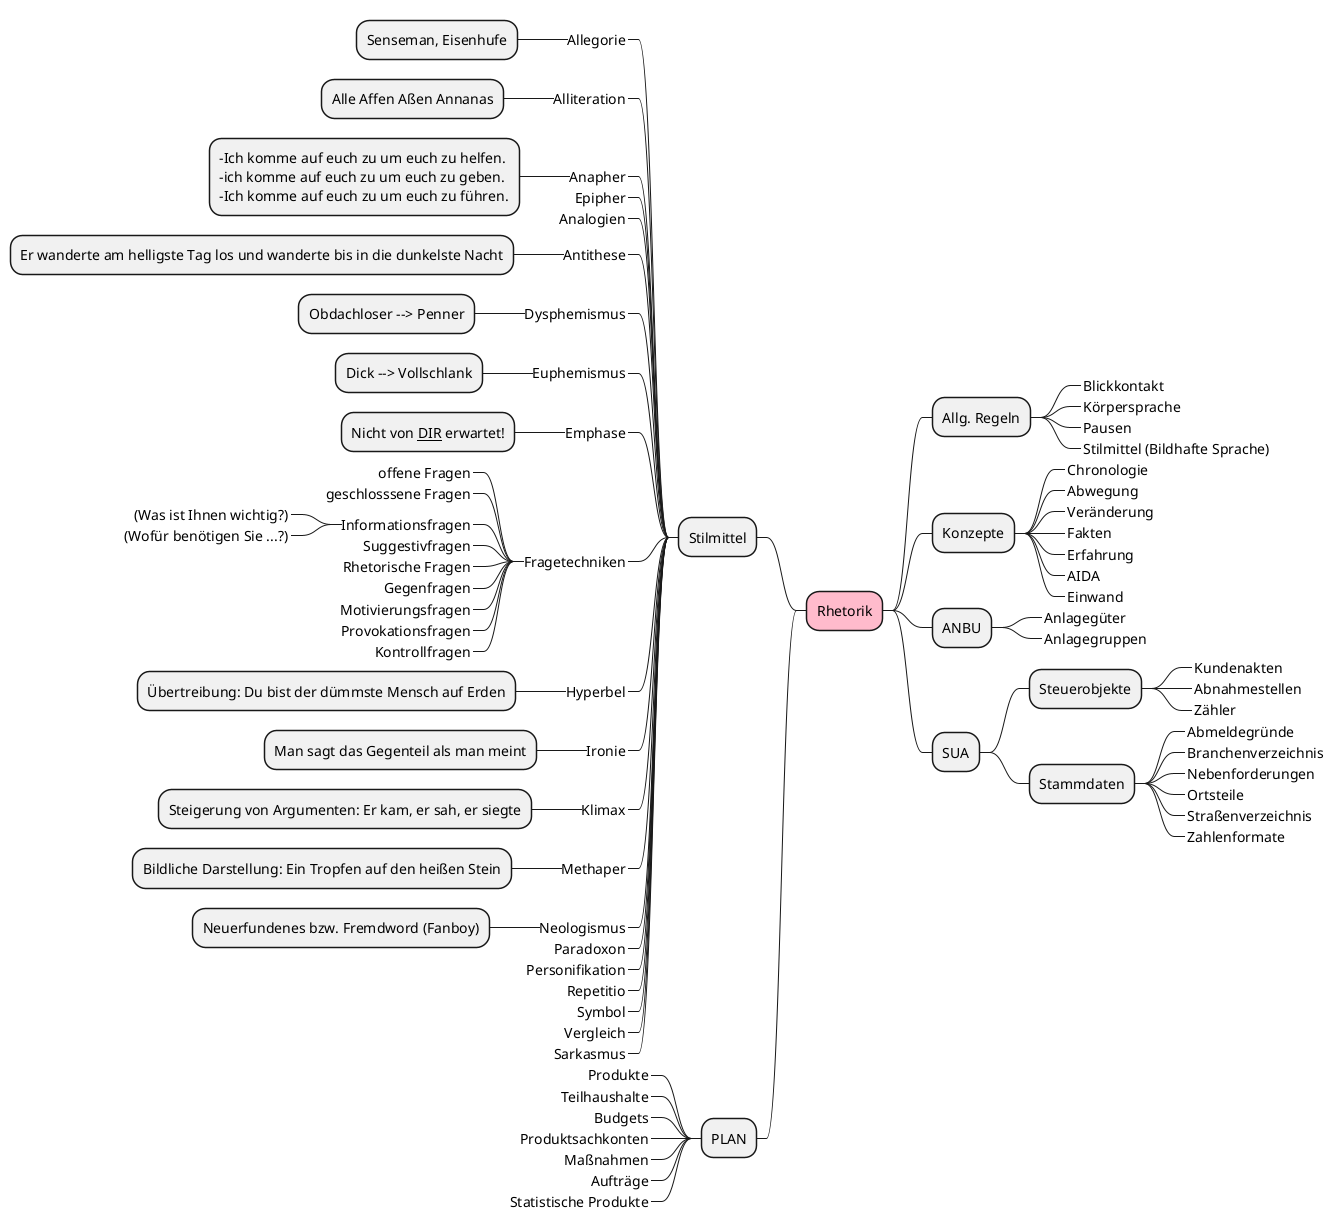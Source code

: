 
@startmindmap Stammdaten
+[#FFBBCC] Rhetorik
++ Allg. Regeln
+++_ Blickkontakt
+++_ Körpersprache
+++_ Pausen
+++_ Stilmittel (Bildhafte Sprache)
++ Konzepte
+++_ Chronologie
+++_ Abwegung
+++_ Veränderung
+++_ Fakten
+++_ Erfahrung
+++_ AIDA
+++_ Einwand
++ ANBU
+++_ Anlagegüter
+++_ Anlagegruppen
-- Stilmittel
---_ Allegorie
---- Senseman, Eisenhufe
---_ Alliteration
---- Alle Affen Aßen Annanas
---_ Anapher
---- -Ich komme auf euch zu um euch zu helfen. \n-ich komme auf euch zu um euch zu geben. \n-Ich komme auf euch zu um euch zu führen.
---_ Epipher
---_ Analogien
---_ Antithese
---- Er wanderte am helligste Tag los und wanderte bis in die dunkelste Nacht
---_ Dysphemismus
---- Obdachloser --> Penner
---_ Euphemismus
---- Dick --> Vollschlank
---_ Emphase
---- Nicht von <u>DIR</u> erwartet!
---_ Fragetechniken
----_ offene Fragen
----_ geschlosssene Fragen
----_ Informationsfragen
-----_ (Was ist Ihnen wichtig?)
-----_ (Wofür benötigen Sie ...?)
----_ Suggestivfragen
----_ Rhetorische Fragen
----_ Gegenfragen
----_ Motivierungsfragen
----_ Provokationsfragen
----_ Kontrollfragen
---_ Hyperbel
---- Übertreibung: Du bist der dümmste Mensch auf Erden
---_ Ironie
---- Man sagt das Gegenteil als man meint
---_ Klimax
---- Steigerung von Argumenten: Er kam, er sah, er siegte
---_ Methaper
---- Bildliche Darstellung: Ein Tropfen auf den heißen Stein
---_ Neologismus
---- Neuerfundenes bzw. Fremdword (Fanboy)
---_ Paradoxon
---_ Personifikation
---_ Repetitio
---_ Symbol
---_ Vergleich
---_ Sarkasmus
-- PLAN
---_ Produkte
---_ Teilhaushalte
---_ Budgets
---_ Produktsachkonten
---_ Maßnahmen
---_ Aufträge
---_ Statistische Produkte
++ SUA
+++ Steuerobjekte
++++_ Kundenakten
++++_ Abnahmestellen
++++_ Zähler
+++ Stammdaten
++++_ Abmeldegründe
++++_ Branchenverzeichnis
++++_ Nebenforderungen
++++_ Ortsteile
++++_ Straßenverzeichnis
++++_ Zahlenformate
@endmindmap


